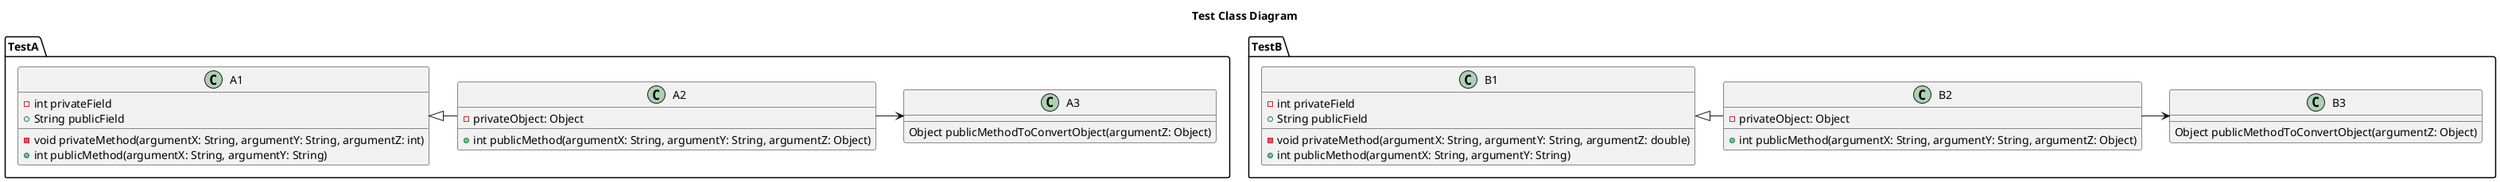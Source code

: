 @startuml
title: Test Class Diagram
namespace TestA {
    class A1 {
        -int privateField
        +String publicField
        -void privateMethod(argumentX: String, argumentY: String, argumentZ: int)
        +int publicMethod(argumentX: String, argumentY: String)
    }

    class A2 {
        - privateObject: Object
        +int publicMethod(argumentX: String, argumentY: String, argumentZ: Object)
    }

    class A3 {
        Object publicMethodToConvertObject(argumentZ: Object)
    }

    A1 <|-right- A2
    A2 -right-> A3
}

namespace TestB {
    class B1 {
        -int privateField
        +String publicField
        -void privateMethod(argumentX: String, argumentY: String, argumentZ: double)
        +int publicMethod(argumentX: String, argumentY: String)
    }

    class B2 {
        - privateObject: Object
        +int publicMethod(argumentX: String, argumentY: String, argumentZ: Object)
    }

    class B3 {
        Object publicMethodToConvertObject(argumentZ: Object)
    }

    B1 <|-right- B2
    B2 -right-> B3
}
@enduml
